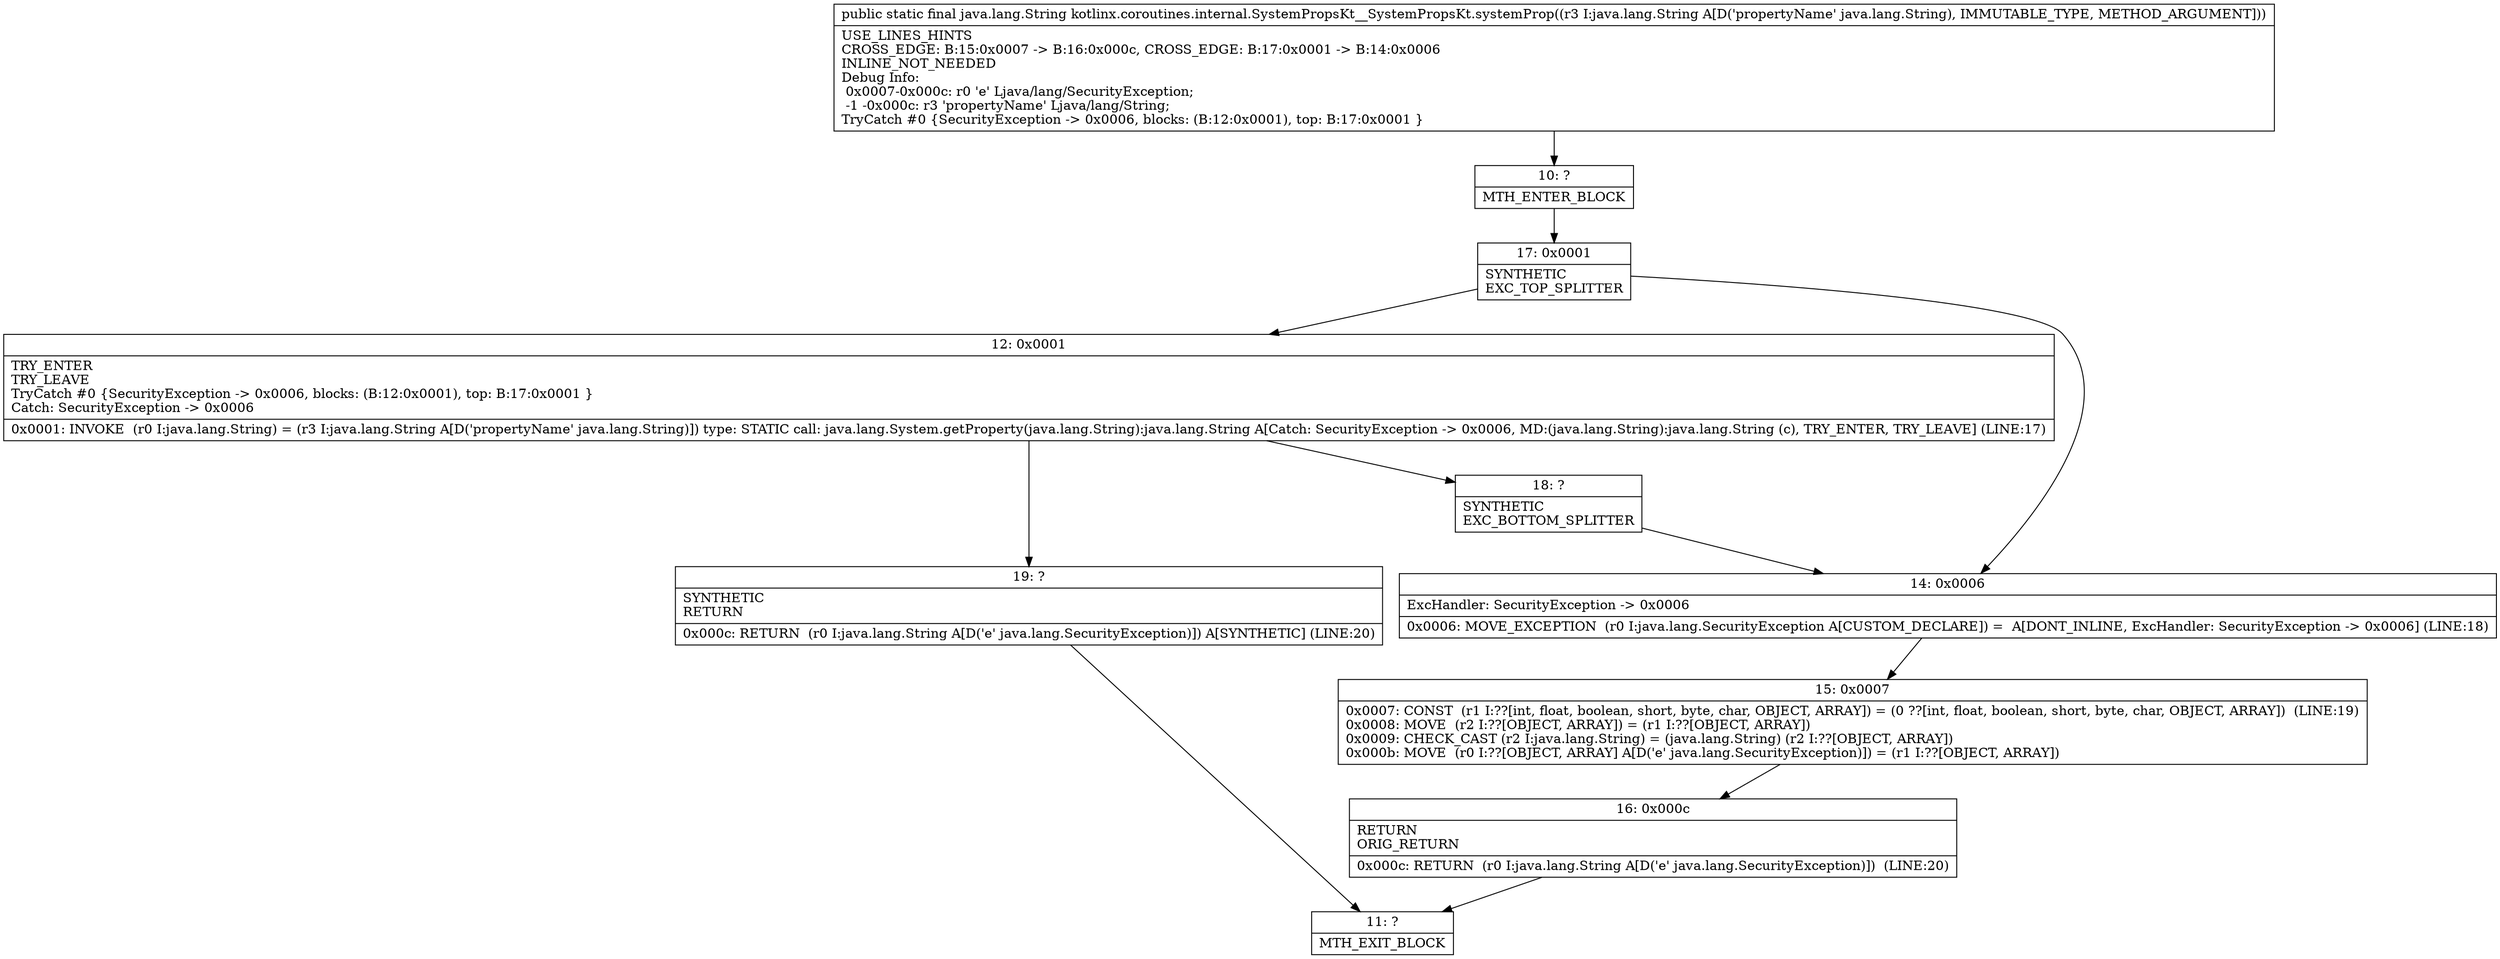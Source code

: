 digraph "CFG forkotlinx.coroutines.internal.SystemPropsKt__SystemPropsKt.systemProp(Ljava\/lang\/String;)Ljava\/lang\/String;" {
Node_10 [shape=record,label="{10\:\ ?|MTH_ENTER_BLOCK\l}"];
Node_17 [shape=record,label="{17\:\ 0x0001|SYNTHETIC\lEXC_TOP_SPLITTER\l}"];
Node_12 [shape=record,label="{12\:\ 0x0001|TRY_ENTER\lTRY_LEAVE\lTryCatch #0 \{SecurityException \-\> 0x0006, blocks: (B:12:0x0001), top: B:17:0x0001 \}\lCatch: SecurityException \-\> 0x0006\l|0x0001: INVOKE  (r0 I:java.lang.String) = (r3 I:java.lang.String A[D('propertyName' java.lang.String)]) type: STATIC call: java.lang.System.getProperty(java.lang.String):java.lang.String A[Catch: SecurityException \-\> 0x0006, MD:(java.lang.String):java.lang.String (c), TRY_ENTER, TRY_LEAVE] (LINE:17)\l}"];
Node_18 [shape=record,label="{18\:\ ?|SYNTHETIC\lEXC_BOTTOM_SPLITTER\l}"];
Node_19 [shape=record,label="{19\:\ ?|SYNTHETIC\lRETURN\l|0x000c: RETURN  (r0 I:java.lang.String A[D('e' java.lang.SecurityException)]) A[SYNTHETIC] (LINE:20)\l}"];
Node_11 [shape=record,label="{11\:\ ?|MTH_EXIT_BLOCK\l}"];
Node_14 [shape=record,label="{14\:\ 0x0006|ExcHandler: SecurityException \-\> 0x0006\l|0x0006: MOVE_EXCEPTION  (r0 I:java.lang.SecurityException A[CUSTOM_DECLARE]) =  A[DONT_INLINE, ExcHandler: SecurityException \-\> 0x0006] (LINE:18)\l}"];
Node_15 [shape=record,label="{15\:\ 0x0007|0x0007: CONST  (r1 I:??[int, float, boolean, short, byte, char, OBJECT, ARRAY]) = (0 ??[int, float, boolean, short, byte, char, OBJECT, ARRAY])  (LINE:19)\l0x0008: MOVE  (r2 I:??[OBJECT, ARRAY]) = (r1 I:??[OBJECT, ARRAY]) \l0x0009: CHECK_CAST (r2 I:java.lang.String) = (java.lang.String) (r2 I:??[OBJECT, ARRAY]) \l0x000b: MOVE  (r0 I:??[OBJECT, ARRAY] A[D('e' java.lang.SecurityException)]) = (r1 I:??[OBJECT, ARRAY]) \l}"];
Node_16 [shape=record,label="{16\:\ 0x000c|RETURN\lORIG_RETURN\l|0x000c: RETURN  (r0 I:java.lang.String A[D('e' java.lang.SecurityException)])  (LINE:20)\l}"];
MethodNode[shape=record,label="{public static final java.lang.String kotlinx.coroutines.internal.SystemPropsKt__SystemPropsKt.systemProp((r3 I:java.lang.String A[D('propertyName' java.lang.String), IMMUTABLE_TYPE, METHOD_ARGUMENT]))  | USE_LINES_HINTS\lCROSS_EDGE: B:15:0x0007 \-\> B:16:0x000c, CROSS_EDGE: B:17:0x0001 \-\> B:14:0x0006\lINLINE_NOT_NEEDED\lDebug Info:\l  0x0007\-0x000c: r0 'e' Ljava\/lang\/SecurityException;\l  \-1 \-0x000c: r3 'propertyName' Ljava\/lang\/String;\lTryCatch #0 \{SecurityException \-\> 0x0006, blocks: (B:12:0x0001), top: B:17:0x0001 \}\l}"];
MethodNode -> Node_10;Node_10 -> Node_17;
Node_17 -> Node_12;
Node_17 -> Node_14;
Node_12 -> Node_18;
Node_12 -> Node_19;
Node_18 -> Node_14;
Node_19 -> Node_11;
Node_14 -> Node_15;
Node_15 -> Node_16;
Node_16 -> Node_11;
}

